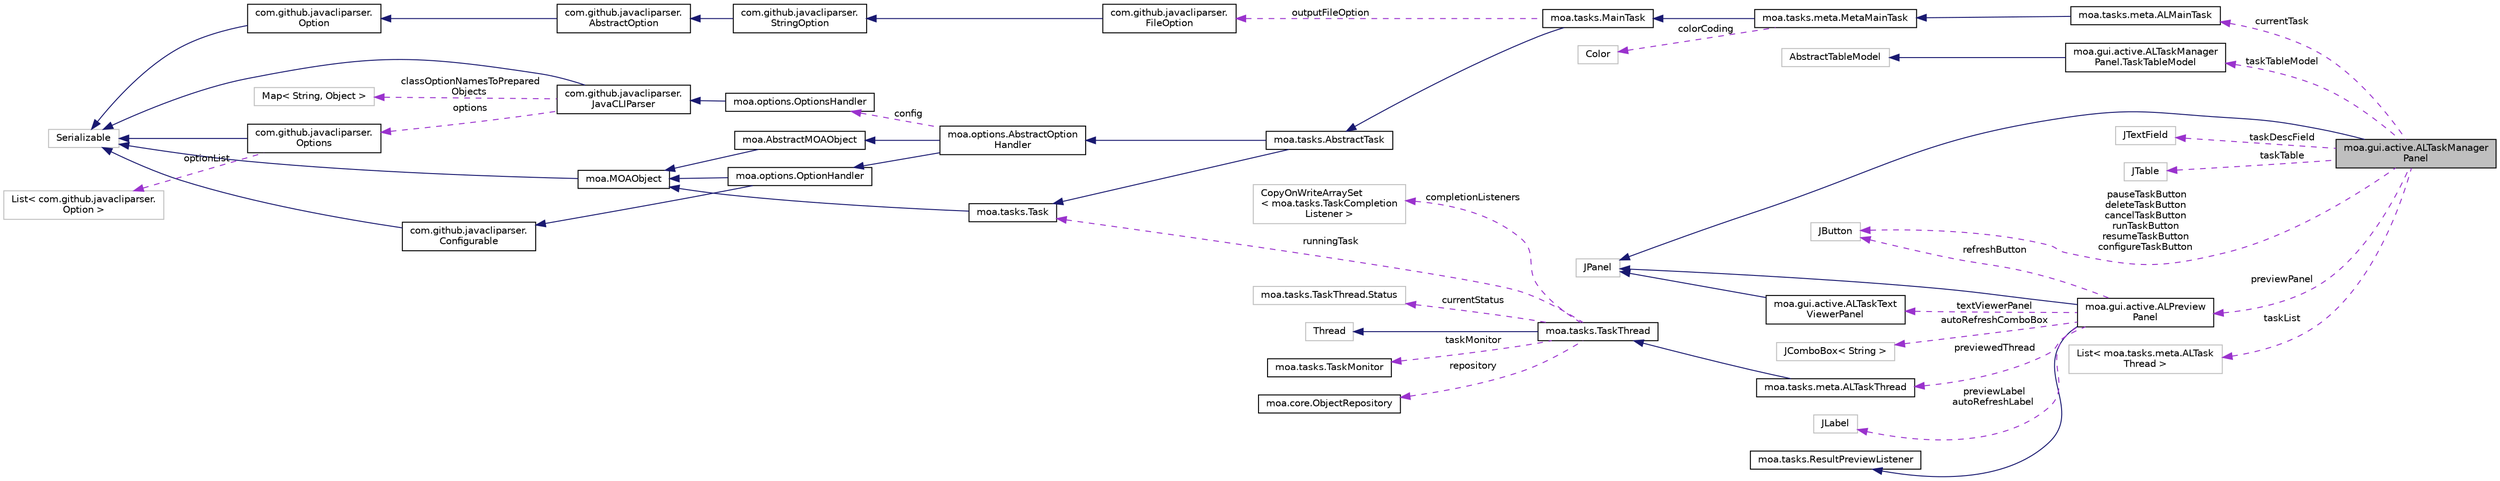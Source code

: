 digraph "moa.gui.active.ALTaskManagerPanel"
{
 // LATEX_PDF_SIZE
  edge [fontname="Helvetica",fontsize="10",labelfontname="Helvetica",labelfontsize="10"];
  node [fontname="Helvetica",fontsize="10",shape=record];
  rankdir="LR";
  Node1 [label="moa.gui.active.ALTaskManager\lPanel",height=0.2,width=0.4,color="black", fillcolor="grey75", style="filled", fontcolor="black",tooltip=" "];
  Node2 -> Node1 [dir="back",color="midnightblue",fontsize="10",style="solid"];
  Node2 [label="JPanel",height=0.2,width=0.4,color="grey75", fillcolor="white", style="filled",tooltip=" "];
  Node3 -> Node1 [dir="back",color="darkorchid3",fontsize="10",style="dashed",label=" taskTableModel" ];
  Node3 [label="moa.gui.active.ALTaskManager\lPanel.TaskTableModel",height=0.2,width=0.4,color="black", fillcolor="white", style="filled",URL="$classmoa_1_1gui_1_1active_1_1_a_l_task_manager_panel_1_1_task_table_model.html",tooltip=" "];
  Node4 -> Node3 [dir="back",color="midnightblue",fontsize="10",style="solid"];
  Node4 [label="AbstractTableModel",height=0.2,width=0.4,color="grey75", fillcolor="white", style="filled",tooltip=" "];
  Node5 -> Node1 [dir="back",color="darkorchid3",fontsize="10",style="dashed",label=" pauseTaskButton\ndeleteTaskButton\ncancelTaskButton\nrunTaskButton\nresumeTaskButton\nconfigureTaskButton" ];
  Node5 [label="JButton",height=0.2,width=0.4,color="grey75", fillcolor="white", style="filled",tooltip=" "];
  Node6 -> Node1 [dir="back",color="darkorchid3",fontsize="10",style="dashed",label=" taskDescField" ];
  Node6 [label="JTextField",height=0.2,width=0.4,color="grey75", fillcolor="white", style="filled",tooltip=" "];
  Node7 -> Node1 [dir="back",color="darkorchid3",fontsize="10",style="dashed",label=" taskTable" ];
  Node7 [label="JTable",height=0.2,width=0.4,color="grey75", fillcolor="white", style="filled",tooltip=" "];
  Node8 -> Node1 [dir="back",color="darkorchid3",fontsize="10",style="dashed",label=" currentTask" ];
  Node8 [label="moa.tasks.meta.ALMainTask",height=0.2,width=0.4,color="black", fillcolor="white", style="filled",URL="$classmoa_1_1tasks_1_1meta_1_1_a_l_main_task.html",tooltip=" "];
  Node9 -> Node8 [dir="back",color="midnightblue",fontsize="10",style="solid"];
  Node9 [label="moa.tasks.meta.MetaMainTask",height=0.2,width=0.4,color="black", fillcolor="white", style="filled",URL="$classmoa_1_1tasks_1_1meta_1_1_meta_main_task.html",tooltip=" "];
  Node10 -> Node9 [dir="back",color="midnightblue",fontsize="10",style="solid"];
  Node10 [label="moa.tasks.MainTask",height=0.2,width=0.4,color="black", fillcolor="white", style="filled",URL="$classmoa_1_1tasks_1_1_main_task.html",tooltip=" "];
  Node11 -> Node10 [dir="back",color="midnightblue",fontsize="10",style="solid"];
  Node11 [label="moa.tasks.AbstractTask",height=0.2,width=0.4,color="black", fillcolor="white", style="filled",URL="$classmoa_1_1tasks_1_1_abstract_task.html",tooltip=" "];
  Node12 -> Node11 [dir="back",color="midnightblue",fontsize="10",style="solid"];
  Node12 [label="moa.options.AbstractOption\lHandler",height=0.2,width=0.4,color="black", fillcolor="white", style="filled",URL="$classmoa_1_1options_1_1_abstract_option_handler.html",tooltip=" "];
  Node13 -> Node12 [dir="back",color="midnightblue",fontsize="10",style="solid"];
  Node13 [label="moa.AbstractMOAObject",height=0.2,width=0.4,color="black", fillcolor="white", style="filled",URL="$classmoa_1_1_abstract_m_o_a_object.html",tooltip=" "];
  Node14 -> Node13 [dir="back",color="midnightblue",fontsize="10",style="solid"];
  Node14 [label="moa.MOAObject",height=0.2,width=0.4,color="black", fillcolor="white", style="filled",URL="$interfacemoa_1_1_m_o_a_object.html",tooltip=" "];
  Node15 -> Node14 [dir="back",color="midnightblue",fontsize="10",style="solid"];
  Node15 [label="Serializable",height=0.2,width=0.4,color="grey75", fillcolor="white", style="filled",tooltip=" "];
  Node16 -> Node12 [dir="back",color="midnightblue",fontsize="10",style="solid"];
  Node16 [label="moa.options.OptionHandler",height=0.2,width=0.4,color="black", fillcolor="white", style="filled",URL="$interfacemoa_1_1options_1_1_option_handler.html",tooltip=" "];
  Node14 -> Node16 [dir="back",color="midnightblue",fontsize="10",style="solid"];
  Node17 -> Node16 [dir="back",color="midnightblue",fontsize="10",style="solid"];
  Node17 [label="com.github.javacliparser.\lConfigurable",height=0.2,width=0.4,color="black", fillcolor="white", style="filled",URL="$interfacecom_1_1github_1_1javacliparser_1_1_configurable.html",tooltip=" "];
  Node15 -> Node17 [dir="back",color="midnightblue",fontsize="10",style="solid"];
  Node18 -> Node12 [dir="back",color="darkorchid3",fontsize="10",style="dashed",label=" config" ];
  Node18 [label="moa.options.OptionsHandler",height=0.2,width=0.4,color="black", fillcolor="white", style="filled",URL="$classmoa_1_1options_1_1_options_handler.html",tooltip=" "];
  Node19 -> Node18 [dir="back",color="midnightblue",fontsize="10",style="solid"];
  Node19 [label="com.github.javacliparser.\lJavaCLIParser",height=0.2,width=0.4,color="black", fillcolor="white", style="filled",URL="$classcom_1_1github_1_1javacliparser_1_1_java_c_l_i_parser.html",tooltip=" "];
  Node15 -> Node19 [dir="back",color="midnightblue",fontsize="10",style="solid"];
  Node20 -> Node19 [dir="back",color="darkorchid3",fontsize="10",style="dashed",label=" options" ];
  Node20 [label="com.github.javacliparser.\lOptions",height=0.2,width=0.4,color="black", fillcolor="white", style="filled",URL="$classcom_1_1github_1_1javacliparser_1_1_options.html",tooltip=" "];
  Node15 -> Node20 [dir="back",color="midnightblue",fontsize="10",style="solid"];
  Node21 -> Node20 [dir="back",color="darkorchid3",fontsize="10",style="dashed",label=" optionList" ];
  Node21 [label="List\< com.github.javacliparser.\lOption \>",height=0.2,width=0.4,color="grey75", fillcolor="white", style="filled",tooltip=" "];
  Node22 -> Node19 [dir="back",color="darkorchid3",fontsize="10",style="dashed",label=" classOptionNamesToPrepared\lObjects" ];
  Node22 [label="Map\< String, Object \>",height=0.2,width=0.4,color="grey75", fillcolor="white", style="filled",tooltip=" "];
  Node23 -> Node11 [dir="back",color="midnightblue",fontsize="10",style="solid"];
  Node23 [label="moa.tasks.Task",height=0.2,width=0.4,color="black", fillcolor="white", style="filled",URL="$interfacemoa_1_1tasks_1_1_task.html",tooltip=" "];
  Node14 -> Node23 [dir="back",color="midnightblue",fontsize="10",style="solid"];
  Node24 -> Node10 [dir="back",color="darkorchid3",fontsize="10",style="dashed",label=" outputFileOption" ];
  Node24 [label="com.github.javacliparser.\lFileOption",height=0.2,width=0.4,color="black", fillcolor="white", style="filled",URL="$classcom_1_1github_1_1javacliparser_1_1_file_option.html",tooltip=" "];
  Node25 -> Node24 [dir="back",color="midnightblue",fontsize="10",style="solid"];
  Node25 [label="com.github.javacliparser.\lStringOption",height=0.2,width=0.4,color="black", fillcolor="white", style="filled",URL="$classcom_1_1github_1_1javacliparser_1_1_string_option.html",tooltip=" "];
  Node26 -> Node25 [dir="back",color="midnightblue",fontsize="10",style="solid"];
  Node26 [label="com.github.javacliparser.\lAbstractOption",height=0.2,width=0.4,color="black", fillcolor="white", style="filled",URL="$classcom_1_1github_1_1javacliparser_1_1_abstract_option.html",tooltip=" "];
  Node27 -> Node26 [dir="back",color="midnightblue",fontsize="10",style="solid"];
  Node27 [label="com.github.javacliparser.\lOption",height=0.2,width=0.4,color="black", fillcolor="white", style="filled",URL="$interfacecom_1_1github_1_1javacliparser_1_1_option.html",tooltip=" "];
  Node15 -> Node27 [dir="back",color="midnightblue",fontsize="10",style="solid"];
  Node28 -> Node9 [dir="back",color="darkorchid3",fontsize="10",style="dashed",label=" colorCoding" ];
  Node28 [label="Color",height=0.2,width=0.4,color="grey75", fillcolor="white", style="filled",tooltip=" "];
  Node29 -> Node1 [dir="back",color="darkorchid3",fontsize="10",style="dashed",label=" previewPanel" ];
  Node29 [label="moa.gui.active.ALPreview\lPanel",height=0.2,width=0.4,color="black", fillcolor="white", style="filled",URL="$classmoa_1_1gui_1_1active_1_1_a_l_preview_panel.html",tooltip=" "];
  Node2 -> Node29 [dir="back",color="midnightblue",fontsize="10",style="solid"];
  Node30 -> Node29 [dir="back",color="midnightblue",fontsize="10",style="solid"];
  Node30 [label="moa.tasks.ResultPreviewListener",height=0.2,width=0.4,color="black", fillcolor="white", style="filled",URL="$interfacemoa_1_1tasks_1_1_result_preview_listener.html",tooltip=" "];
  Node5 -> Node29 [dir="back",color="darkorchid3",fontsize="10",style="dashed",label=" refreshButton" ];
  Node31 -> Node29 [dir="back",color="darkorchid3",fontsize="10",style="dashed",label=" textViewerPanel" ];
  Node31 [label="moa.gui.active.ALTaskText\lViewerPanel",height=0.2,width=0.4,color="black", fillcolor="white", style="filled",URL="$classmoa_1_1gui_1_1active_1_1_a_l_task_text_viewer_panel.html",tooltip=" "];
  Node2 -> Node31 [dir="back",color="midnightblue",fontsize="10",style="solid"];
  Node32 -> Node29 [dir="back",color="darkorchid3",fontsize="10",style="dashed",label=" previewedThread" ];
  Node32 [label="moa.tasks.meta.ALTaskThread",height=0.2,width=0.4,color="black", fillcolor="white", style="filled",URL="$classmoa_1_1tasks_1_1meta_1_1_a_l_task_thread.html",tooltip=" "];
  Node33 -> Node32 [dir="back",color="midnightblue",fontsize="10",style="solid"];
  Node33 [label="moa.tasks.TaskThread",height=0.2,width=0.4,color="black", fillcolor="white", style="filled",URL="$classmoa_1_1tasks_1_1_task_thread.html",tooltip=" "];
  Node34 -> Node33 [dir="back",color="midnightblue",fontsize="10",style="solid"];
  Node34 [label="Thread",height=0.2,width=0.4,color="grey75", fillcolor="white", style="filled",tooltip=" "];
  Node35 -> Node33 [dir="back",color="darkorchid3",fontsize="10",style="dashed",label=" taskMonitor" ];
  Node35 [label="moa.tasks.TaskMonitor",height=0.2,width=0.4,color="black", fillcolor="white", style="filled",URL="$interfacemoa_1_1tasks_1_1_task_monitor.html",tooltip=" "];
  Node36 -> Node33 [dir="back",color="darkorchid3",fontsize="10",style="dashed",label=" repository" ];
  Node36 [label="moa.core.ObjectRepository",height=0.2,width=0.4,color="black", fillcolor="white", style="filled",URL="$interfacemoa_1_1core_1_1_object_repository.html",tooltip=" "];
  Node37 -> Node33 [dir="back",color="darkorchid3",fontsize="10",style="dashed",label=" completionListeners" ];
  Node37 [label="CopyOnWriteArraySet\l\< moa.tasks.TaskCompletion\lListener \>",height=0.2,width=0.4,color="grey75", fillcolor="white", style="filled",tooltip=" "];
  Node38 -> Node33 [dir="back",color="darkorchid3",fontsize="10",style="dashed",label=" currentStatus" ];
  Node38 [label="moa.tasks.TaskThread.Status",height=0.2,width=0.4,color="grey75", fillcolor="white", style="filled",tooltip=" "];
  Node23 -> Node33 [dir="back",color="darkorchid3",fontsize="10",style="dashed",label=" runningTask" ];
  Node39 -> Node29 [dir="back",color="darkorchid3",fontsize="10",style="dashed",label=" autoRefreshComboBox" ];
  Node39 [label="JComboBox\< String \>",height=0.2,width=0.4,color="grey75", fillcolor="white", style="filled",tooltip=" "];
  Node40 -> Node29 [dir="back",color="darkorchid3",fontsize="10",style="dashed",label=" previewLabel\nautoRefreshLabel" ];
  Node40 [label="JLabel",height=0.2,width=0.4,color="grey75", fillcolor="white", style="filled",tooltip=" "];
  Node41 -> Node1 [dir="back",color="darkorchid3",fontsize="10",style="dashed",label=" taskList" ];
  Node41 [label="List\< moa.tasks.meta.ALTask\lThread \>",height=0.2,width=0.4,color="grey75", fillcolor="white", style="filled",tooltip=" "];
}
